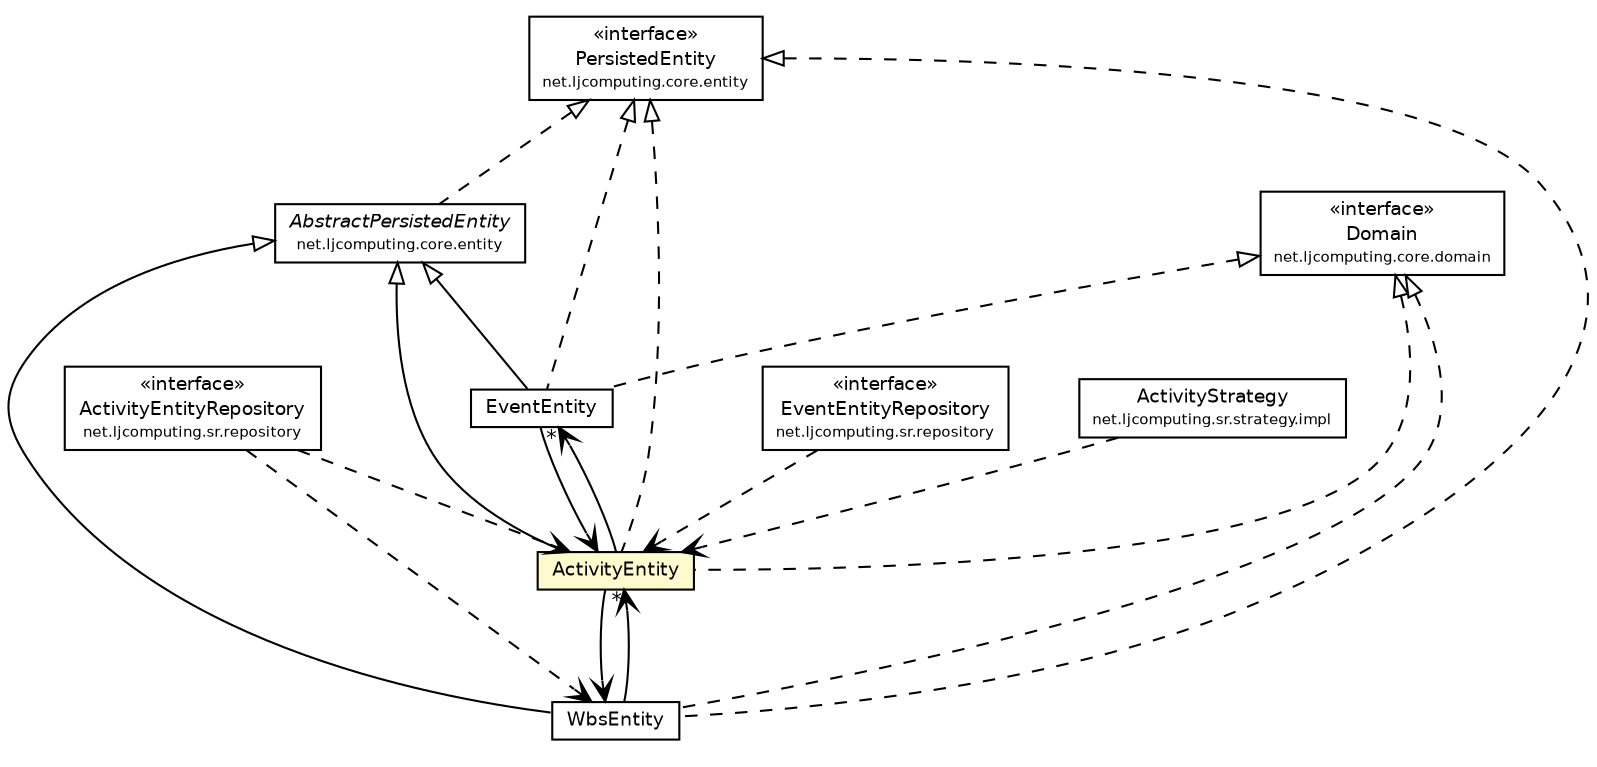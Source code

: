 #!/usr/local/bin/dot
#
# Class diagram 
# Generated by UMLGraph version R5_6 (http://www.umlgraph.org/)
#

digraph G {
	edge [fontname="Helvetica",fontsize=10,labelfontname="Helvetica",labelfontsize=10];
	node [fontname="Helvetica",fontsize=10,shape=plaintext];
	nodesep=0.25;
	ranksep=0.5;
	// net.ljcomputing.core.entity.AbstractPersistedEntity
	c1146 [label=<<table title="net.ljcomputing.core.entity.AbstractPersistedEntity" border="0" cellborder="1" cellspacing="0" cellpadding="2" port="p" href="../../core/entity/AbstractPersistedEntity.html">
		<tr><td><table border="0" cellspacing="0" cellpadding="1">
<tr><td align="center" balign="center"><font face="Helvetica-Oblique"> AbstractPersistedEntity </font></td></tr>
<tr><td align="center" balign="center"><font point-size="7.0"> net.ljcomputing.core.entity </font></td></tr>
		</table></td></tr>
		</table>>, URL="../../core/entity/AbstractPersistedEntity.html", fontname="Helvetica", fontcolor="black", fontsize=9.0];
	// net.ljcomputing.core.entity.PersistedEntity
	c1149 [label=<<table title="net.ljcomputing.core.entity.PersistedEntity" border="0" cellborder="1" cellspacing="0" cellpadding="2" port="p" href="../../core/entity/PersistedEntity.html">
		<tr><td><table border="0" cellspacing="0" cellpadding="1">
<tr><td align="center" balign="center"> &#171;interface&#187; </td></tr>
<tr><td align="center" balign="center"> PersistedEntity </td></tr>
<tr><td align="center" balign="center"><font point-size="7.0"> net.ljcomputing.core.entity </font></td></tr>
		</table></td></tr>
		</table>>, URL="../../core/entity/PersistedEntity.html", fontname="Helvetica", fontcolor="black", fontsize=9.0];
	// net.ljcomputing.core.domain.Domain
	c1155 [label=<<table title="net.ljcomputing.core.domain.Domain" border="0" cellborder="1" cellspacing="0" cellpadding="2" port="p" href="../../core/domain/Domain.html">
		<tr><td><table border="0" cellspacing="0" cellpadding="1">
<tr><td align="center" balign="center"> &#171;interface&#187; </td></tr>
<tr><td align="center" balign="center"> Domain </td></tr>
<tr><td align="center" balign="center"><font point-size="7.0"> net.ljcomputing.core.domain </font></td></tr>
		</table></td></tr>
		</table>>, URL="../../core/domain/Domain.html", fontname="Helvetica", fontcolor="black", fontsize=9.0];
	// net.ljcomputing.sr.repository.EventEntityRepository
	c1161 [label=<<table title="net.ljcomputing.sr.repository.EventEntityRepository" border="0" cellborder="1" cellspacing="0" cellpadding="2" port="p" href="../repository/EventEntityRepository.html">
		<tr><td><table border="0" cellspacing="0" cellpadding="1">
<tr><td align="center" balign="center"> &#171;interface&#187; </td></tr>
<tr><td align="center" balign="center"> EventEntityRepository </td></tr>
<tr><td align="center" balign="center"><font point-size="7.0"> net.ljcomputing.sr.repository </font></td></tr>
		</table></td></tr>
		</table>>, URL="../repository/EventEntityRepository.html", fontname="Helvetica", fontcolor="black", fontsize=9.0];
	// net.ljcomputing.sr.repository.ActivityEntityRepository
	c1162 [label=<<table title="net.ljcomputing.sr.repository.ActivityEntityRepository" border="0" cellborder="1" cellspacing="0" cellpadding="2" port="p" href="../repository/ActivityEntityRepository.html">
		<tr><td><table border="0" cellspacing="0" cellpadding="1">
<tr><td align="center" balign="center"> &#171;interface&#187; </td></tr>
<tr><td align="center" balign="center"> ActivityEntityRepository </td></tr>
<tr><td align="center" balign="center"><font point-size="7.0"> net.ljcomputing.sr.repository </font></td></tr>
		</table></td></tr>
		</table>>, URL="../repository/ActivityEntityRepository.html", fontname="Helvetica", fontcolor="black", fontsize=9.0];
	// net.ljcomputing.sr.strategy.impl.ActivityStrategy
	c1163 [label=<<table title="net.ljcomputing.sr.strategy.impl.ActivityStrategy" border="0" cellborder="1" cellspacing="0" cellpadding="2" port="p" href="../strategy/impl/ActivityStrategy.html">
		<tr><td><table border="0" cellspacing="0" cellpadding="1">
<tr><td align="center" balign="center"> ActivityStrategy </td></tr>
<tr><td align="center" balign="center"><font point-size="7.0"> net.ljcomputing.sr.strategy.impl </font></td></tr>
		</table></td></tr>
		</table>>, URL="../strategy/impl/ActivityStrategy.html", fontname="Helvetica", fontcolor="black", fontsize=9.0];
	// net.ljcomputing.sr.entity.EventEntity
	c1166 [label=<<table title="net.ljcomputing.sr.entity.EventEntity" border="0" cellborder="1" cellspacing="0" cellpadding="2" port="p" href="./EventEntity.html">
		<tr><td><table border="0" cellspacing="0" cellpadding="1">
<tr><td align="center" balign="center"> EventEntity </td></tr>
		</table></td></tr>
		</table>>, URL="./EventEntity.html", fontname="Helvetica", fontcolor="black", fontsize=9.0];
	// net.ljcomputing.sr.entity.ActivityEntity
	c1167 [label=<<table title="net.ljcomputing.sr.entity.ActivityEntity" border="0" cellborder="1" cellspacing="0" cellpadding="2" port="p" bgcolor="lemonChiffon" href="./ActivityEntity.html">
		<tr><td><table border="0" cellspacing="0" cellpadding="1">
<tr><td align="center" balign="center"> ActivityEntity </td></tr>
		</table></td></tr>
		</table>>, URL="./ActivityEntity.html", fontname="Helvetica", fontcolor="black", fontsize=9.0];
	// net.ljcomputing.sr.entity.WbsEntity
	c1168 [label=<<table title="net.ljcomputing.sr.entity.WbsEntity" border="0" cellborder="1" cellspacing="0" cellpadding="2" port="p" href="./WbsEntity.html">
		<tr><td><table border="0" cellspacing="0" cellpadding="1">
<tr><td align="center" balign="center"> WbsEntity </td></tr>
		</table></td></tr>
		</table>>, URL="./WbsEntity.html", fontname="Helvetica", fontcolor="black", fontsize=9.0];
	//net.ljcomputing.core.entity.AbstractPersistedEntity implements net.ljcomputing.core.entity.PersistedEntity
	c1149:p -> c1146:p [dir=back,arrowtail=empty,style=dashed];
	//net.ljcomputing.sr.entity.EventEntity extends net.ljcomputing.core.entity.AbstractPersistedEntity
	c1146:p -> c1166:p [dir=back,arrowtail=empty];
	//net.ljcomputing.sr.entity.EventEntity implements net.ljcomputing.core.entity.PersistedEntity
	c1149:p -> c1166:p [dir=back,arrowtail=empty,style=dashed];
	//net.ljcomputing.sr.entity.EventEntity implements net.ljcomputing.core.domain.Domain
	c1155:p -> c1166:p [dir=back,arrowtail=empty,style=dashed];
	//net.ljcomputing.sr.entity.ActivityEntity extends net.ljcomputing.core.entity.AbstractPersistedEntity
	c1146:p -> c1167:p [dir=back,arrowtail=empty];
	//net.ljcomputing.sr.entity.ActivityEntity implements net.ljcomputing.core.entity.PersistedEntity
	c1149:p -> c1167:p [dir=back,arrowtail=empty,style=dashed];
	//net.ljcomputing.sr.entity.ActivityEntity implements net.ljcomputing.core.domain.Domain
	c1155:p -> c1167:p [dir=back,arrowtail=empty,style=dashed];
	//net.ljcomputing.sr.entity.WbsEntity extends net.ljcomputing.core.entity.AbstractPersistedEntity
	c1146:p -> c1168:p [dir=back,arrowtail=empty];
	//net.ljcomputing.sr.entity.WbsEntity implements net.ljcomputing.core.entity.PersistedEntity
	c1149:p -> c1168:p [dir=back,arrowtail=empty,style=dashed];
	//net.ljcomputing.sr.entity.WbsEntity implements net.ljcomputing.core.domain.Domain
	c1155:p -> c1168:p [dir=back,arrowtail=empty,style=dashed];
	// net.ljcomputing.sr.entity.EventEntity NAVASSOC net.ljcomputing.sr.entity.ActivityEntity
	c1166:p -> c1167:p [taillabel="", label="", headlabel="", fontname="Helvetica", fontcolor="black", fontsize=10.0, color="black", arrowhead=open];
	// net.ljcomputing.sr.entity.ActivityEntity NAVASSOC net.ljcomputing.sr.entity.WbsEntity
	c1167:p -> c1168:p [taillabel="", label="", headlabel="", fontname="Helvetica", fontcolor="black", fontsize=10.0, color="black", arrowhead=open];
	// net.ljcomputing.sr.entity.ActivityEntity NAVASSOC net.ljcomputing.sr.entity.EventEntity
	c1167:p -> c1166:p [taillabel="", label="", headlabel="*", fontname="Helvetica", fontcolor="black", fontsize=10.0, color="black", arrowhead=open];
	// net.ljcomputing.sr.entity.WbsEntity NAVASSOC net.ljcomputing.sr.entity.ActivityEntity
	c1168:p -> c1167:p [taillabel="", label="", headlabel="*", fontname="Helvetica", fontcolor="black", fontsize=10.0, color="black", arrowhead=open];
	// net.ljcomputing.sr.repository.EventEntityRepository DEPEND net.ljcomputing.sr.entity.ActivityEntity
	c1161:p -> c1167:p [taillabel="", label="", headlabel="", fontname="Helvetica", fontcolor="black", fontsize=10.0, color="black", arrowhead=open, style=dashed];
	// net.ljcomputing.sr.repository.ActivityEntityRepository DEPEND net.ljcomputing.sr.entity.ActivityEntity
	c1162:p -> c1167:p [taillabel="", label="", headlabel="", fontname="Helvetica", fontcolor="black", fontsize=10.0, color="black", arrowhead=open, style=dashed];
	// net.ljcomputing.sr.repository.ActivityEntityRepository DEPEND net.ljcomputing.sr.entity.WbsEntity
	c1162:p -> c1168:p [taillabel="", label="", headlabel="", fontname="Helvetica", fontcolor="black", fontsize=10.0, color="black", arrowhead=open, style=dashed];
	// net.ljcomputing.sr.strategy.impl.ActivityStrategy DEPEND net.ljcomputing.sr.entity.ActivityEntity
	c1163:p -> c1167:p [taillabel="", label="", headlabel="", fontname="Helvetica", fontcolor="black", fontsize=10.0, color="black", arrowhead=open, style=dashed];
}

